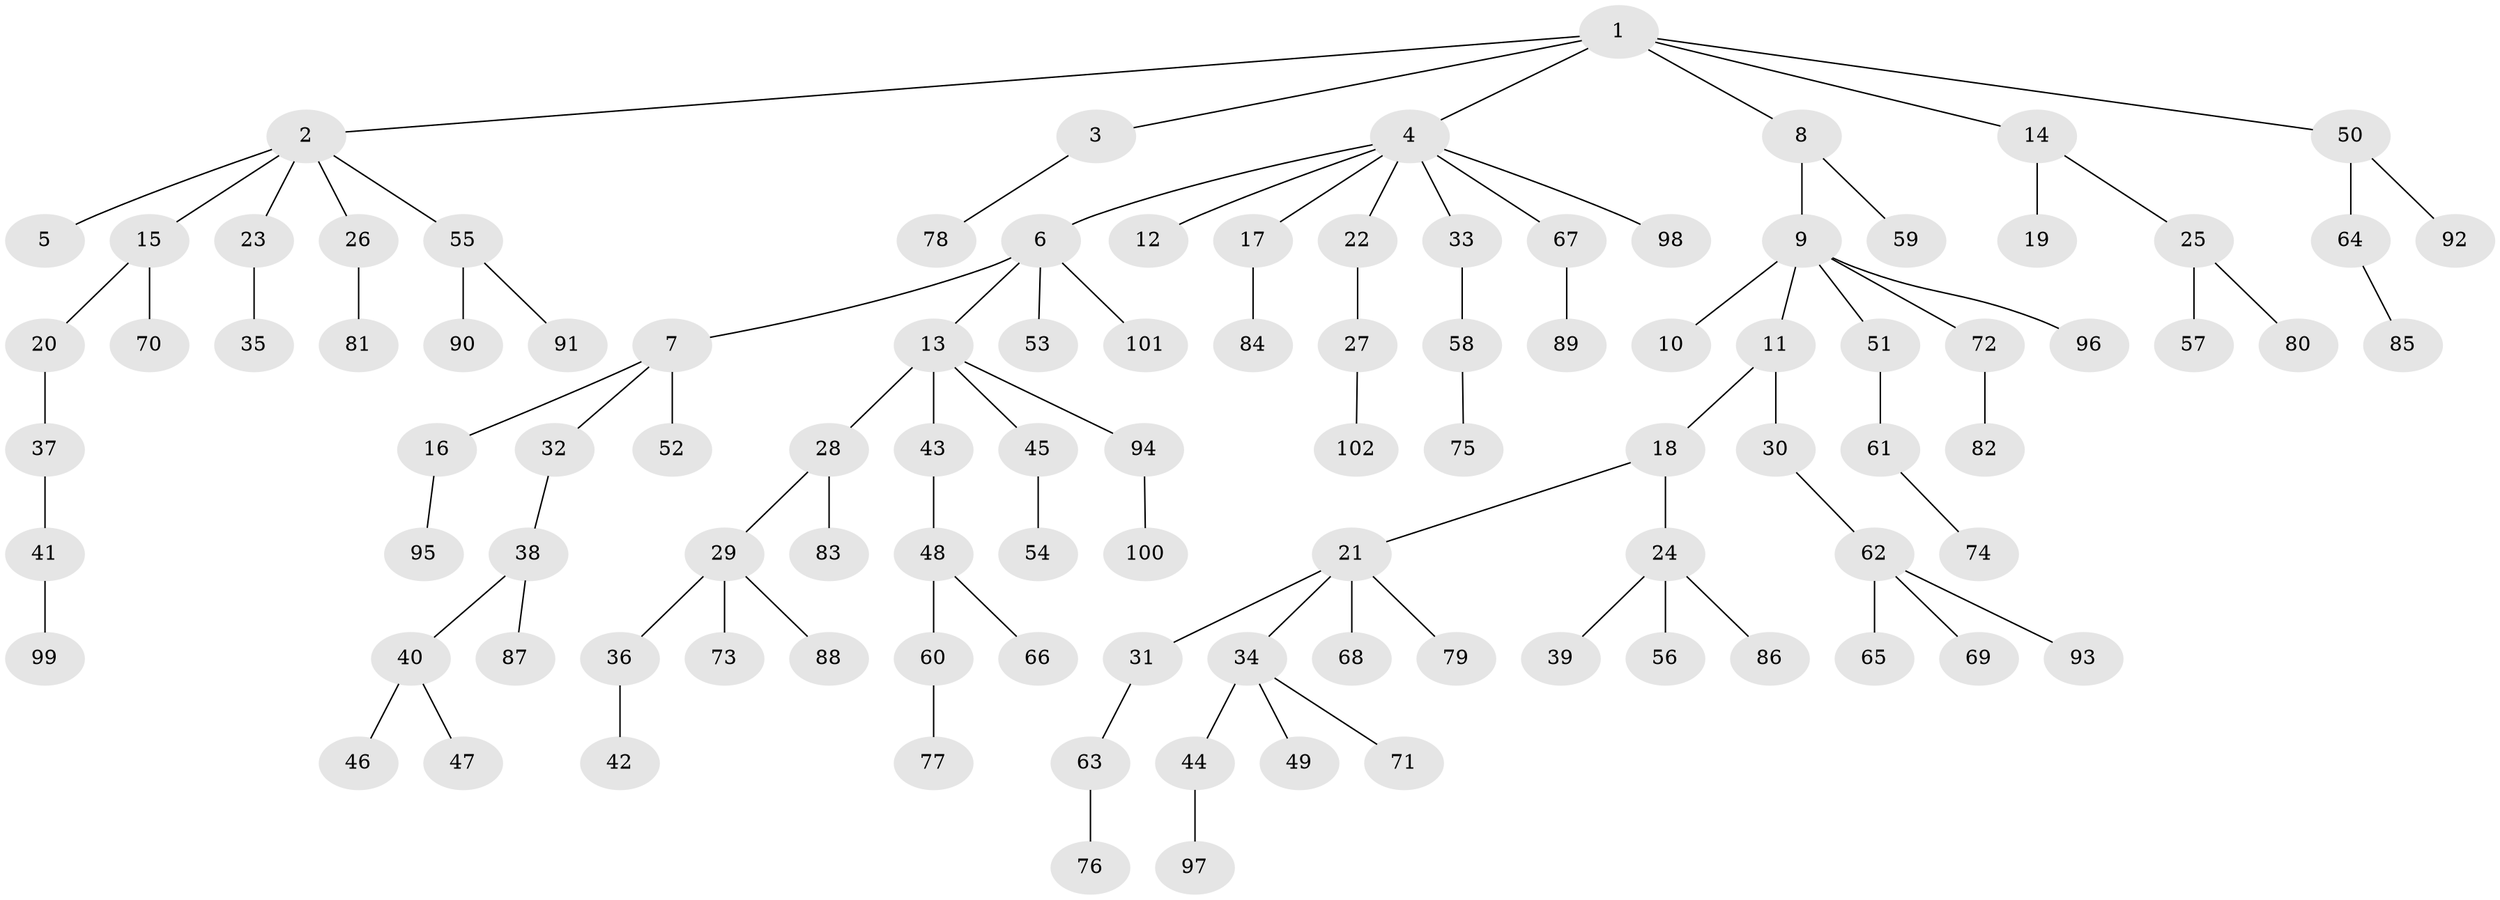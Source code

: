 // Generated by graph-tools (version 1.1) at 2025/50/03/09/25 03:50:19]
// undirected, 102 vertices, 101 edges
graph export_dot {
graph [start="1"]
  node [color=gray90,style=filled];
  1;
  2;
  3;
  4;
  5;
  6;
  7;
  8;
  9;
  10;
  11;
  12;
  13;
  14;
  15;
  16;
  17;
  18;
  19;
  20;
  21;
  22;
  23;
  24;
  25;
  26;
  27;
  28;
  29;
  30;
  31;
  32;
  33;
  34;
  35;
  36;
  37;
  38;
  39;
  40;
  41;
  42;
  43;
  44;
  45;
  46;
  47;
  48;
  49;
  50;
  51;
  52;
  53;
  54;
  55;
  56;
  57;
  58;
  59;
  60;
  61;
  62;
  63;
  64;
  65;
  66;
  67;
  68;
  69;
  70;
  71;
  72;
  73;
  74;
  75;
  76;
  77;
  78;
  79;
  80;
  81;
  82;
  83;
  84;
  85;
  86;
  87;
  88;
  89;
  90;
  91;
  92;
  93;
  94;
  95;
  96;
  97;
  98;
  99;
  100;
  101;
  102;
  1 -- 2;
  1 -- 3;
  1 -- 4;
  1 -- 8;
  1 -- 14;
  1 -- 50;
  2 -- 5;
  2 -- 15;
  2 -- 23;
  2 -- 26;
  2 -- 55;
  3 -- 78;
  4 -- 6;
  4 -- 12;
  4 -- 17;
  4 -- 22;
  4 -- 33;
  4 -- 67;
  4 -- 98;
  6 -- 7;
  6 -- 13;
  6 -- 53;
  6 -- 101;
  7 -- 16;
  7 -- 32;
  7 -- 52;
  8 -- 9;
  8 -- 59;
  9 -- 10;
  9 -- 11;
  9 -- 51;
  9 -- 72;
  9 -- 96;
  11 -- 18;
  11 -- 30;
  13 -- 28;
  13 -- 43;
  13 -- 45;
  13 -- 94;
  14 -- 19;
  14 -- 25;
  15 -- 20;
  15 -- 70;
  16 -- 95;
  17 -- 84;
  18 -- 21;
  18 -- 24;
  20 -- 37;
  21 -- 31;
  21 -- 34;
  21 -- 68;
  21 -- 79;
  22 -- 27;
  23 -- 35;
  24 -- 39;
  24 -- 56;
  24 -- 86;
  25 -- 57;
  25 -- 80;
  26 -- 81;
  27 -- 102;
  28 -- 29;
  28 -- 83;
  29 -- 36;
  29 -- 73;
  29 -- 88;
  30 -- 62;
  31 -- 63;
  32 -- 38;
  33 -- 58;
  34 -- 44;
  34 -- 49;
  34 -- 71;
  36 -- 42;
  37 -- 41;
  38 -- 40;
  38 -- 87;
  40 -- 46;
  40 -- 47;
  41 -- 99;
  43 -- 48;
  44 -- 97;
  45 -- 54;
  48 -- 60;
  48 -- 66;
  50 -- 64;
  50 -- 92;
  51 -- 61;
  55 -- 90;
  55 -- 91;
  58 -- 75;
  60 -- 77;
  61 -- 74;
  62 -- 65;
  62 -- 69;
  62 -- 93;
  63 -- 76;
  64 -- 85;
  67 -- 89;
  72 -- 82;
  94 -- 100;
}
